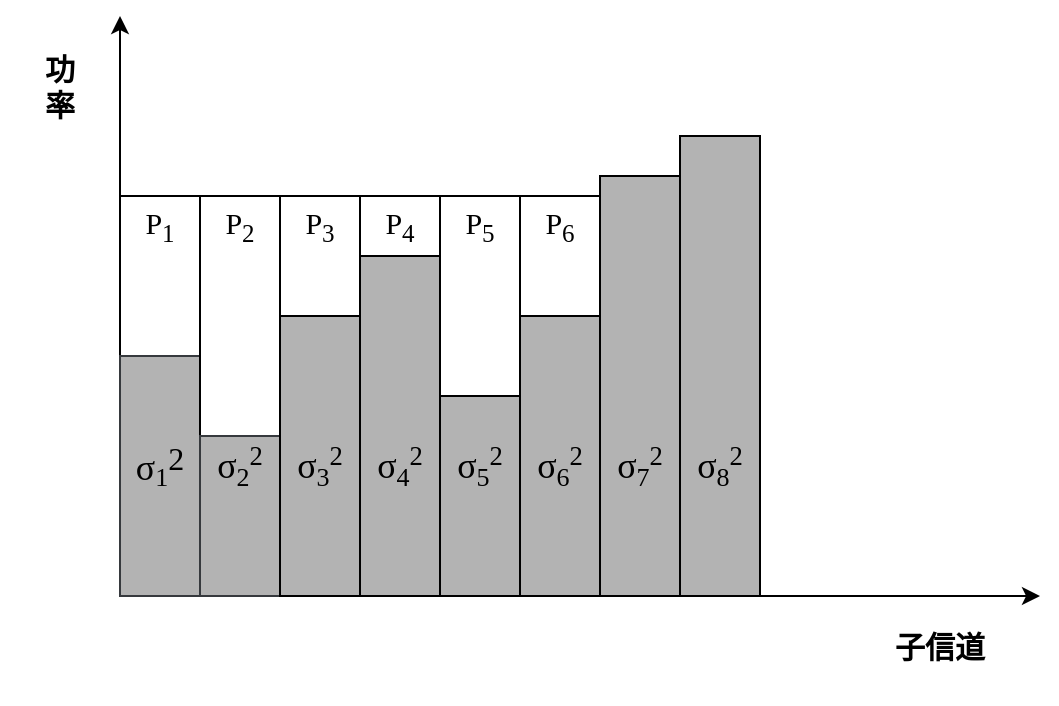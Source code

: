 <mxfile version="18.0.4" type="github">
  <diagram id="UjoLvAjGHmF-nPJRObpb" name="Page-1">
    <mxGraphModel dx="1038" dy="547" grid="1" gridSize="10" guides="1" tooltips="1" connect="1" arrows="1" fold="1" page="1" pageScale="1" pageWidth="827" pageHeight="1169" math="0" shadow="0">
      <root>
        <mxCell id="0" />
        <mxCell id="1" parent="0" />
        <mxCell id="2thq1PxMpm1M-xolVPc5-1" value="" style="endArrow=classic;html=1;rounded=0;" parent="1" edge="1">
          <mxGeometry width="50" height="50" relative="1" as="geometry">
            <mxPoint x="200" y="360" as="sourcePoint" />
            <mxPoint x="660" y="360" as="targetPoint" />
          </mxGeometry>
        </mxCell>
        <mxCell id="2thq1PxMpm1M-xolVPc5-2" value="" style="endArrow=classic;html=1;rounded=0;" parent="1" edge="1">
          <mxGeometry width="50" height="50" relative="1" as="geometry">
            <mxPoint x="200" y="360" as="sourcePoint" />
            <mxPoint x="200" y="70" as="targetPoint" />
          </mxGeometry>
        </mxCell>
        <mxCell id="2thq1PxMpm1M-xolVPc5-3" value="" style="rounded=0;whiteSpace=wrap;html=1;glass=0;sketch=0;" parent="1" vertex="1">
          <mxGeometry x="200" y="160" width="40" height="200" as="geometry" />
        </mxCell>
        <mxCell id="2thq1PxMpm1M-xolVPc5-5" value="" style="rounded=0;whiteSpace=wrap;html=1;shadow=0;glass=0;sketch=0;strokeWidth=1;fillColor=#B3B3B3;strokeColor=#36393d;" parent="1" vertex="1">
          <mxGeometry x="200" y="240" width="40" height="120" as="geometry" />
        </mxCell>
        <mxCell id="2thq1PxMpm1M-xolVPc5-6" value="&lt;pre&gt;&lt;font style=&quot;&quot; face=&quot;Times New Roman&quot;&gt;&lt;font style=&quot;font-size: 18px;&quot;&gt;σ&lt;/font&gt;&lt;span style=&quot;&quot; lang=&quot;EN-US&quot;&gt;&lt;sub style=&quot;&quot;&gt;&lt;font style=&quot;font-size: 13px;&quot;&gt;1&lt;/font&gt;&lt;/sub&gt;&lt;sup style=&quot;font-size: 12pt;&quot;&gt;2&lt;/sup&gt;&lt;/span&gt;&lt;/font&gt;&lt;/pre&gt;" style="text;html=1;strokeColor=none;fillColor=none;align=center;verticalAlign=middle;whiteSpace=wrap;rounded=0;shadow=0;glass=0;sketch=0;" parent="1" vertex="1">
          <mxGeometry x="190" y="280" width="60" height="30" as="geometry" />
        </mxCell>
        <mxCell id="2thq1PxMpm1M-xolVPc5-7" value="&lt;pre style=&quot;font-size: 15px;&quot;&gt;&lt;font style=&quot;font-size: 15px;&quot; face=&quot;Times New Roman&quot;&gt;P&lt;sub&gt;1&lt;/sub&gt;&lt;/font&gt;&lt;/pre&gt;" style="text;html=1;strokeColor=none;fillColor=none;align=center;verticalAlign=middle;whiteSpace=wrap;rounded=0;shadow=0;glass=0;sketch=0;" parent="1" vertex="1">
          <mxGeometry x="190" y="160" width="60" height="30" as="geometry" />
        </mxCell>
        <mxCell id="2thq1PxMpm1M-xolVPc5-8" value="" style="rounded=0;whiteSpace=wrap;html=1;shadow=0;glass=0;sketch=0;strokeWidth=1;fillColor=default;gradientColor=none;" parent="1" vertex="1">
          <mxGeometry x="240" y="160" width="40" height="200" as="geometry" />
        </mxCell>
        <mxCell id="2thq1PxMpm1M-xolVPc5-9" value="" style="rounded=0;whiteSpace=wrap;html=1;shadow=0;glass=0;sketch=0;strokeWidth=1;fillColor=#B3B3B3;strokeColor=#36393d;" parent="1" vertex="1">
          <mxGeometry x="240" y="280" width="40" height="80" as="geometry" />
        </mxCell>
        <mxCell id="2thq1PxMpm1M-xolVPc5-10" value="&lt;pre&gt;&lt;font style=&quot;&quot; face=&quot;Times New Roman&quot;&gt;&lt;font style=&quot;font-size: 18px;&quot;&gt;σ&lt;/font&gt;&lt;sub style=&quot;&quot;&gt;&lt;font style=&quot;font-size: 13px;&quot;&gt;2&lt;/font&gt;&lt;/sub&gt;&lt;span style=&quot;font-size: 12pt;&quot; lang=&quot;EN-US&quot;&gt;&lt;sup&gt;2&lt;/sup&gt;&lt;/span&gt;&lt;/font&gt;&lt;/pre&gt;" style="text;html=1;strokeColor=none;fillColor=none;align=center;verticalAlign=middle;whiteSpace=wrap;rounded=0;shadow=0;glass=0;sketch=0;" parent="1" vertex="1">
          <mxGeometry x="230" y="280" width="60" height="30" as="geometry" />
        </mxCell>
        <mxCell id="2thq1PxMpm1M-xolVPc5-11" value="&lt;pre style=&quot;font-size: 15px;&quot;&gt;&lt;font style=&quot;font-size: 15px;&quot; face=&quot;Times New Roman&quot;&gt;P&lt;sub&gt;2&lt;/sub&gt;&lt;/font&gt;&lt;/pre&gt;" style="text;html=1;strokeColor=none;fillColor=none;align=center;verticalAlign=middle;whiteSpace=wrap;rounded=0;shadow=0;glass=0;sketch=0;" parent="1" vertex="1">
          <mxGeometry x="230" y="160" width="60" height="30" as="geometry" />
        </mxCell>
        <mxCell id="2thq1PxMpm1M-xolVPc5-12" value="" style="rounded=0;whiteSpace=wrap;html=1;shadow=0;glass=0;sketch=0;strokeWidth=1;fillColor=#FFFFFF;gradientColor=none;" parent="1" vertex="1">
          <mxGeometry x="280" y="160" width="40" height="200" as="geometry" />
        </mxCell>
        <mxCell id="2thq1PxMpm1M-xolVPc5-13" value="" style="rounded=0;whiteSpace=wrap;html=1;shadow=0;glass=0;sketch=0;strokeWidth=1;fillColor=#B3B3B3;gradientColor=none;" parent="1" vertex="1">
          <mxGeometry x="280" y="220" width="40" height="140" as="geometry" />
        </mxCell>
        <mxCell id="2thq1PxMpm1M-xolVPc5-14" value="&lt;pre&gt;&lt;font style=&quot;&quot; face=&quot;Times New Roman&quot;&gt;&lt;font style=&quot;font-size: 18px;&quot;&gt;σ&lt;/font&gt;&lt;sub style=&quot;&quot;&gt;&lt;font style=&quot;font-size: 13px;&quot;&gt;3&lt;/font&gt;&lt;/sub&gt;&lt;span style=&quot;font-size: 12pt;&quot; lang=&quot;EN-US&quot;&gt;&lt;sup&gt;2&lt;/sup&gt;&lt;/span&gt;&lt;/font&gt;&lt;/pre&gt;" style="text;html=1;strokeColor=none;fillColor=none;align=center;verticalAlign=middle;whiteSpace=wrap;rounded=0;shadow=0;glass=0;sketch=0;" parent="1" vertex="1">
          <mxGeometry x="270" y="280" width="60" height="30" as="geometry" />
        </mxCell>
        <mxCell id="2thq1PxMpm1M-xolVPc5-15" value="&lt;pre style=&quot;font-size: 15px;&quot;&gt;&lt;font style=&quot;font-size: 15px;&quot; face=&quot;Times New Roman&quot;&gt;P&lt;sub&gt;3&lt;/sub&gt;&lt;/font&gt;&lt;/pre&gt;" style="text;html=1;strokeColor=none;fillColor=none;align=center;verticalAlign=middle;whiteSpace=wrap;rounded=0;shadow=0;glass=0;sketch=0;" parent="1" vertex="1">
          <mxGeometry x="270" y="160" width="60" height="30" as="geometry" />
        </mxCell>
        <mxCell id="2thq1PxMpm1M-xolVPc5-16" value="" style="rounded=0;whiteSpace=wrap;html=1;shadow=0;glass=0;sketch=0;strokeWidth=1;fillColor=#FFFFFF;gradientColor=none;" parent="1" vertex="1">
          <mxGeometry x="320" y="160" width="40" height="200" as="geometry" />
        </mxCell>
        <mxCell id="2thq1PxMpm1M-xolVPc5-17" value="" style="rounded=0;whiteSpace=wrap;html=1;shadow=0;glass=0;sketch=0;strokeWidth=1;fillColor=#B3B3B3;gradientColor=none;" parent="1" vertex="1">
          <mxGeometry x="320" y="190" width="40" height="170" as="geometry" />
        </mxCell>
        <mxCell id="2thq1PxMpm1M-xolVPc5-18" value="&lt;pre style=&quot;font-size: 15px;&quot;&gt;&lt;font style=&quot;font-size: 15px;&quot; face=&quot;Times New Roman&quot;&gt;P&lt;sub&gt;4&lt;/sub&gt;&lt;/font&gt;&lt;/pre&gt;" style="text;html=1;strokeColor=none;fillColor=none;align=center;verticalAlign=middle;whiteSpace=wrap;rounded=0;shadow=0;glass=0;sketch=0;" parent="1" vertex="1">
          <mxGeometry x="310" y="160" width="60" height="30" as="geometry" />
        </mxCell>
        <mxCell id="2thq1PxMpm1M-xolVPc5-19" value="&lt;pre&gt;&lt;font style=&quot;&quot; face=&quot;Times New Roman&quot;&gt;&lt;font style=&quot;font-size: 18px;&quot;&gt;σ&lt;/font&gt;&lt;sub style=&quot;&quot;&gt;&lt;font style=&quot;font-size: 13px;&quot;&gt;4&lt;/font&gt;&lt;/sub&gt;&lt;span style=&quot;font-size: 12pt;&quot; lang=&quot;EN-US&quot;&gt;&lt;sup&gt;2&lt;/sup&gt;&lt;/span&gt;&lt;/font&gt;&lt;/pre&gt;" style="text;html=1;strokeColor=none;fillColor=none;align=center;verticalAlign=middle;whiteSpace=wrap;rounded=0;shadow=0;glass=0;sketch=0;" parent="1" vertex="1">
          <mxGeometry x="310" y="280" width="60" height="30" as="geometry" />
        </mxCell>
        <mxCell id="2thq1PxMpm1M-xolVPc5-20" value="" style="rounded=0;whiteSpace=wrap;html=1;shadow=0;glass=0;sketch=0;strokeWidth=1;fillColor=#FFFFFF;gradientColor=none;" parent="1" vertex="1">
          <mxGeometry x="360" y="160" width="40" height="200" as="geometry" />
        </mxCell>
        <mxCell id="2thq1PxMpm1M-xolVPc5-21" value="" style="rounded=0;whiteSpace=wrap;html=1;shadow=0;glass=0;sketch=0;strokeWidth=1;fillColor=#FFFFFF;gradientColor=none;" parent="1" vertex="1">
          <mxGeometry x="400" y="160" width="40" height="200" as="geometry" />
        </mxCell>
        <mxCell id="2thq1PxMpm1M-xolVPc5-22" value="" style="rounded=0;whiteSpace=wrap;html=1;shadow=0;glass=0;sketch=0;strokeWidth=1;fillColor=#B3B3B3;gradientColor=none;" parent="1" vertex="1">
          <mxGeometry x="440" y="150" width="40" height="210" as="geometry" />
        </mxCell>
        <mxCell id="2thq1PxMpm1M-xolVPc5-23" value="" style="rounded=0;whiteSpace=wrap;html=1;shadow=0;glass=0;sketch=0;strokeWidth=1;fillColor=#B3B3B3;gradientColor=none;" parent="1" vertex="1">
          <mxGeometry x="480" y="130" width="40" height="230" as="geometry" />
        </mxCell>
        <mxCell id="2thq1PxMpm1M-xolVPc5-24" value="" style="rounded=0;whiteSpace=wrap;html=1;shadow=0;glass=0;sketch=0;strokeWidth=1;fillColor=#B3B3B3;gradientColor=none;" parent="1" vertex="1">
          <mxGeometry x="360" y="260" width="40" height="100" as="geometry" />
        </mxCell>
        <mxCell id="2thq1PxMpm1M-xolVPc5-25" value="" style="rounded=0;whiteSpace=wrap;html=1;shadow=0;glass=0;sketch=0;strokeWidth=1;fillColor=#B3B3B3;gradientColor=none;" parent="1" vertex="1">
          <mxGeometry x="400" y="220" width="40" height="140" as="geometry" />
        </mxCell>
        <mxCell id="2thq1PxMpm1M-xolVPc5-26" value="&lt;pre style=&quot;font-size: 15px;&quot;&gt;&lt;font style=&quot;font-size: 15px;&quot; face=&quot;Times New Roman&quot;&gt;P&lt;sub&gt;5&lt;/sub&gt;&lt;/font&gt;&lt;/pre&gt;" style="text;html=1;strokeColor=none;fillColor=none;align=center;verticalAlign=middle;whiteSpace=wrap;rounded=0;shadow=0;glass=0;sketch=0;" parent="1" vertex="1">
          <mxGeometry x="350" y="160" width="60" height="30" as="geometry" />
        </mxCell>
        <mxCell id="2thq1PxMpm1M-xolVPc5-27" value="&lt;pre&gt;&lt;font style=&quot;&quot; face=&quot;Times New Roman&quot;&gt;&lt;font style=&quot;font-size: 18px;&quot;&gt;σ&lt;/font&gt;&lt;sub style=&quot;&quot;&gt;&lt;font style=&quot;font-size: 13px;&quot;&gt;5&lt;/font&gt;&lt;/sub&gt;&lt;span style=&quot;font-size: 12pt;&quot; lang=&quot;EN-US&quot;&gt;&lt;sup&gt;2&lt;/sup&gt;&lt;/span&gt;&lt;/font&gt;&lt;/pre&gt;" style="text;html=1;strokeColor=none;fillColor=none;align=center;verticalAlign=middle;whiteSpace=wrap;rounded=0;shadow=0;glass=0;sketch=0;" parent="1" vertex="1">
          <mxGeometry x="350" y="280" width="60" height="30" as="geometry" />
        </mxCell>
        <mxCell id="2thq1PxMpm1M-xolVPc5-28" value="&lt;pre&gt;&lt;font style=&quot;&quot; face=&quot;Times New Roman&quot;&gt;&lt;font style=&quot;font-size: 18px;&quot;&gt;σ&lt;/font&gt;&lt;sub style=&quot;&quot;&gt;&lt;font style=&quot;font-size: 13px;&quot;&gt;6&lt;/font&gt;&lt;/sub&gt;&lt;span style=&quot;font-size: 12pt;&quot; lang=&quot;EN-US&quot;&gt;&lt;sup&gt;2&lt;/sup&gt;&lt;/span&gt;&lt;/font&gt;&lt;/pre&gt;" style="text;html=1;strokeColor=none;fillColor=none;align=center;verticalAlign=middle;whiteSpace=wrap;rounded=0;shadow=0;glass=0;sketch=0;" parent="1" vertex="1">
          <mxGeometry x="390" y="280" width="60" height="30" as="geometry" />
        </mxCell>
        <mxCell id="2thq1PxMpm1M-xolVPc5-29" value="&lt;pre style=&quot;font-size: 15px;&quot;&gt;&lt;font style=&quot;font-size: 15px;&quot; face=&quot;Times New Roman&quot;&gt;P&lt;sub&gt;6&lt;/sub&gt;&lt;/font&gt;&lt;/pre&gt;" style="text;html=1;strokeColor=none;fillColor=none;align=center;verticalAlign=middle;whiteSpace=wrap;rounded=0;shadow=0;glass=0;sketch=0;" parent="1" vertex="1">
          <mxGeometry x="390" y="160" width="60" height="30" as="geometry" />
        </mxCell>
        <mxCell id="2thq1PxMpm1M-xolVPc5-30" value="&lt;pre&gt;&lt;font style=&quot;&quot; face=&quot;Times New Roman&quot;&gt;&lt;font style=&quot;font-size: 18px;&quot;&gt;σ&lt;/font&gt;&lt;sub style=&quot;&quot;&gt;&lt;font style=&quot;font-size: 13px;&quot;&gt;7&lt;/font&gt;&lt;/sub&gt;&lt;span style=&quot;font-size: 12pt;&quot; lang=&quot;EN-US&quot;&gt;&lt;sup&gt;2&lt;/sup&gt;&lt;/span&gt;&lt;/font&gt;&lt;/pre&gt;" style="text;html=1;strokeColor=none;fillColor=none;align=center;verticalAlign=middle;whiteSpace=wrap;rounded=0;shadow=0;glass=0;sketch=0;" parent="1" vertex="1">
          <mxGeometry x="430" y="280" width="60" height="30" as="geometry" />
        </mxCell>
        <mxCell id="2thq1PxMpm1M-xolVPc5-31" value="&lt;pre&gt;&lt;font style=&quot;&quot; face=&quot;Times New Roman&quot;&gt;&lt;font style=&quot;font-size: 18px;&quot;&gt;σ&lt;/font&gt;&lt;sub style=&quot;&quot;&gt;&lt;font style=&quot;font-size: 13px;&quot;&gt;8&lt;/font&gt;&lt;/sub&gt;&lt;span style=&quot;font-size: 12pt;&quot; lang=&quot;EN-US&quot;&gt;&lt;sup&gt;2&lt;/sup&gt;&lt;/span&gt;&lt;/font&gt;&lt;/pre&gt;" style="text;html=1;strokeColor=none;fillColor=none;align=center;verticalAlign=middle;whiteSpace=wrap;rounded=0;shadow=0;glass=0;sketch=0;" parent="1" vertex="1">
          <mxGeometry x="470" y="280" width="60" height="30" as="geometry" />
        </mxCell>
        <mxCell id="2thq1PxMpm1M-xolVPc5-32" value="&lt;h4 style=&quot;font-size: 15px&quot;&gt;功&lt;br&gt;率&lt;/h4&gt;" style="text;html=1;strokeColor=none;fillColor=none;align=center;verticalAlign=middle;whiteSpace=wrap;rounded=0;shadow=0;glass=0;sketch=0;rotation=0;" parent="1" vertex="1">
          <mxGeometry x="140" y="90" width="60" height="30" as="geometry" />
        </mxCell>
        <mxCell id="2thq1PxMpm1M-xolVPc5-33" value="&lt;h4&gt;子信道&lt;/h4&gt;" style="text;html=1;strokeColor=none;fillColor=none;align=center;verticalAlign=middle;whiteSpace=wrap;rounded=0;shadow=0;glass=0;sketch=0;fontSize=15;" parent="1" vertex="1">
          <mxGeometry x="580" y="370" width="60" height="30" as="geometry" />
        </mxCell>
      </root>
    </mxGraphModel>
  </diagram>
</mxfile>

